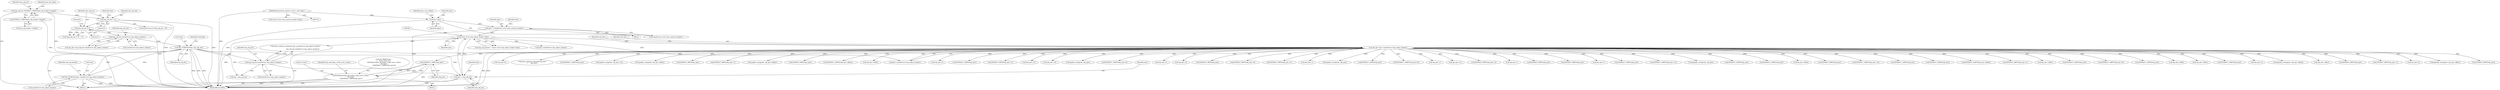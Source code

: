 digraph "0_tcpdump_a25211918f2e790c67d859d20ccf8dbb81da1598@pointer" {
"1001596" [label="(Call,EXTRACT_32BITS(obj_tptr))"];
"1000341" [label="(Call,obj_tptr=tptr+sizeof(struct lmp_object_header))"];
"1000264" [label="(Call,(const struct lmp_object_header *)tptr)"];
"1001901" [label="(Call,tptr+=lmp_obj_len)"];
"1000353" [label="(Call,ND_TCHECK2(*tptr, lmp_obj_len))"];
"1000257" [label="(Call,ND_TCHECK2(*tptr, sizeof(struct lmp_object_header)))"];
"1000349" [label="(Call,lmp_obj_len-sizeof(struct lmp_object_header))"];
"1000331" [label="(Call,lmp_obj_len % 4)"];
"1000320" [label="(Call,lmp_obj_len < 4)"];
"1000267" [label="(Call,lmp_obj_len=EXTRACT_16BITS(lmp_obj_header->length))"];
"1000269" [label="(Call,EXTRACT_16BITS(lmp_obj_header->length))"];
"1001897" [label="(Call,lmp_obj_len-sizeof(struct lmp_object_header))"];
"1000244" [label="(Call,tptr+=sizeof(const struct lmp_common_header))"];
"1000127" [label="(Call,tptr=pptr)"];
"1000112" [label="(MethodParameterIn,register const u_char *pptr)"];
"1001593" [label="(Call,bittok2str(lmp_obj_begin_verify_error_values,\n \t\t\t\"none\",\n \t\t\tEXTRACT_32BITS(obj_tptr)))"];
"1001100" [label="(Call,EXTRACT_16BITS(obj_tptr))"];
"1001748" [label="(Call,EXTRACT_8BITS(obj_tptr+3))"];
"1001796" [label="(Call,obj_tptr+12)"];
"1001785" [label="(Call,obj_tptr+10)"];
"1000420" [label="(Call,ipaddr_string(ndo, obj_tptr))"];
"1000264" [label="(Call,(const struct lmp_object_header *)tptr)"];
"1001757" [label="(Call,EXTRACT_16BITS(obj_tptr+4))"];
"1000257" [label="(Call,ND_TCHECK2(*tptr, sizeof(struct lmp_object_header)))"];
"1001858" [label="(Call,obj_tptr+3)"];
"1001758" [label="(Call,obj_tptr+4)"];
"1000129" [label="(Identifier,pptr)"];
"1000804" [label="(Call,EXTRACT_8BITS(obj_tptr))"];
"1001857" [label="(Call,EXTRACT_8BITS(obj_tptr+3))"];
"1000127" [label="(Call,tptr=pptr)"];
"1001898" [label="(Identifier,lmp_obj_len)"];
"1001723" [label="(Call,EXTRACT_8BITS(obj_tptr+1))"];
"1001701" [label="(Call,obj_tptr+1)"];
"1000332" [label="(Identifier,lmp_obj_len)"];
"1001591" [label="(Block,)"];
"1000553" [label="(Call,ipaddr_string(ndo, obj_tptr))"];
"1001823" [label="(Call,EXTRACT_32BITS(obj_tptr))"];
"1000260" [label="(Call,sizeof(struct lmp_object_header))"];
"1001905" [label="(Identifier,tlen)"];
"1000132" [label="(Call,(const struct lmp_common_header *)pptr)"];
"1000268" [label="(Identifier,lmp_obj_len)"];
"1000246" [label="(Call,sizeof(const struct lmp_common_header))"];
"1000322" [label="(Literal,4)"];
"1000131" [label="(Identifier,lmp_com_header)"];
"1000270" [label="(Call,lmp_obj_header->length)"];
"1000258" [label="(Call,*tptr)"];
"1000330" [label="(Call,(lmp_obj_len % 4) != 0)"];
"1001897" [label="(Call,lmp_obj_len-sizeof(struct lmp_object_header))"];
"1001775" [label="(Call,EXTRACT_16BITS(obj_tptr+8))"];
"1001913" [label="(MethodReturn,RET)"];
"1001705" [label="(Call,obj_tptr+1)"];
"1001800" [label="(Call,obj_tptr+12)"];
"1001736" [label="(Call,EXTRACT_8BITS(obj_tptr+2))"];
"1001720" [label="(Call,obj_tptr+1)"];
"1001649" [label="(Call,EXTRACT_8BITS(obj_tptr))"];
"1001902" [label="(Identifier,tptr)"];
"1000333" [label="(Literal,4)"];
"1001903" [label="(Identifier,lmp_obj_len)"];
"1000922" [label="(Call,EXTRACT_8BITS(obj_tptr))"];
"1000341" [label="(Call,obj_tptr=tptr+sizeof(struct lmp_object_header))"];
"1001724" [label="(Call,obj_tptr+1)"];
"1000387" [label="(Call,EXTRACT_32BITS(obj_tptr))"];
"1000326" [label="(Identifier,ndo)"];
"1000245" [label="(Identifier,tptr)"];
"1001799" [label="(Call,EXTRACT_32BITS(obj_tptr+12))"];
"1000350" [label="(Identifier,lmp_obj_len)"];
"1000334" [label="(Literal,0)"];
"1000444" [label="(Call,ip6addr_string(ndo, obj_tptr))"];
"1000263" [label="(Identifier,lmp_obj_header)"];
"1001890" [label="(Call,print_unknown_data(ndo,tptr+sizeof(struct lmp_object_header),\"\n\t    \",\n                               lmp_obj_len-sizeof(struct lmp_object_header)))"];
"1001901" [label="(Call,tptr+=lmp_obj_len)"];
"1001132" [label="(Call,EXTRACT_32BITS(obj_tptr))"];
"1000267" [label="(Call,lmp_obj_len=EXTRACT_16BITS(lmp_obj_header->length))"];
"1001618" [label="(Call,EXTRACT_32BITS(obj_tptr))"];
"1001528" [label="(Call,obj_tptr+offset)"];
"1001674" [label="(Call,EXTRACT_8BITS(obj_tptr))"];
"1001784" [label="(Call,EXTRACT_16BITS(obj_tptr+10))"];
"1000114" [label="(Block,)"];
"1000499" [label="(Call,EXTRACT_32BITS(obj_tptr))"];
"1000585" [label="(Call,EXTRACT_16BITS(obj_tptr))"];
"1001556" [label="(Call,EXTRACT_32BITS(obj_tptr+offset))"];
"1000343" [label="(Call,tptr+sizeof(struct lmp_object_header))"];
"1000342" [label="(Identifier,obj_tptr)"];
"1001719" [label="(Call,EXTRACT_8BITS(obj_tptr+1))"];
"1001498" [label="(Call,obj_tptr+offset)"];
"1000521" [label="(Call,EXTRACT_32BITS(obj_tptr))"];
"1000269" [label="(Call,EXTRACT_16BITS(lmp_obj_header->length))"];
"1000266" [label="(Identifier,tptr)"];
"1001597" [label="(Identifier,obj_tptr)"];
"1001766" [label="(Call,EXTRACT_16BITS(obj_tptr+6))"];
"1000468" [label="(Call,EXTRACT_32BITS(obj_tptr))"];
"1000244" [label="(Call,tptr+=sizeof(const struct lmp_common_header))"];
"1001163" [label="(Call,obj_tptr+offset)"];
"1000351" [label="(Call,sizeof(struct lmp_object_header))"];
"1000112" [label="(MethodParameterIn,register const u_char *pptr)"];
"1001904" [label="(Call,tlen-=lmp_obj_len)"];
"1001272" [label="(Call,obj_tptr+offset)"];
"1001594" [label="(Identifier,lmp_obj_begin_verify_error_values)"];
"1000349" [label="(Call,lmp_obj_len-sizeof(struct lmp_object_header))"];
"1000988" [label="(Call,EXTRACT_16BITS(obj_tptr))"];
"1001737" [label="(Call,obj_tptr+2)"];
"1001270" [label="(Call,ip6addr_string(ndo, obj_tptr+offset))"];
"1001380" [label="(Call,obj_tptr+offset)"];
"1000262" [label="(Call,lmp_obj_header = (const struct lmp_object_header *)tptr)"];
"1000347" [label="(Call,obj_tlen=lmp_obj_len-sizeof(struct lmp_object_header))"];
"1000320" [label="(Call,lmp_obj_len < 4)"];
"1001892" [label="(Call,tptr+sizeof(struct lmp_object_header))"];
"1001899" [label="(Call,sizeof(struct lmp_object_header))"];
"1000653" [label="(Call,EXTRACT_8BITS(obj_tptr))"];
"1001596" [label="(Call,EXTRACT_32BITS(obj_tptr))"];
"1001700" [label="(Call,EXTRACT_8BITS(obj_tptr+1))"];
"1001776" [label="(Call,obj_tptr+8)"];
"1000128" [label="(Identifier,tptr)"];
"1000348" [label="(Identifier,obj_tlen)"];
"1000321" [label="(Identifier,lmp_obj_len)"];
"1001588" [label="(Call,ND_PRINT((ndo, \"\n\t    Error Code: %s\",\n \t\tbittok2str(lmp_obj_begin_verify_error_values,\n \t\t\t\"none\",\n \t\t\tEXTRACT_32BITS(obj_tptr)))))"];
"1001526" [label="(Call,ip6addr_string(ndo, obj_tptr+offset))"];
"1000863" [label="(Call,EXTRACT_8BITS(obj_tptr))"];
"1000354" [label="(Call,*tptr)"];
"1001767" [label="(Call,obj_tptr+6)"];
"1000256" [label="(Block,)"];
"1001874" [label="(Call,print_unknown_data(ndo,obj_tptr,\"\n\t    \",obj_tlen))"];
"1000618" [label="(Call,EXTRACT_32BITS(obj_tptr))"];
"1001794" [label="(Call,ipaddr_string(ndo, obj_tptr+12))"];
"1000249" [label="(Identifier,tlen)"];
"1001161" [label="(Call,ipaddr_string(ndo, obj_tptr+offset))"];
"1000356" [label="(Identifier,lmp_obj_len)"];
"1000749" [label="(Call,EXTRACT_8BITS(obj_tptr))"];
"1000358" [label="(Identifier,hexdump)"];
"1001595" [label="(Literal,\"none\")"];
"1001593" [label="(Call,bittok2str(lmp_obj_begin_verify_error_values,\n \t\t\t\"none\",\n \t\t\tEXTRACT_32BITS(obj_tptr)))"];
"1001704" [label="(Call,EXTRACT_8BITS(obj_tptr+1))"];
"1000331" [label="(Call,lmp_obj_len % 4)"];
"1000319" [label="(ControlStructure,if (lmp_obj_len < 4))"];
"1001496" [label="(Call,ipaddr_string(ndo, obj_tptr+offset))"];
"1000701" [label="(Call,EXTRACT_8BITS(obj_tptr))"];
"1001379" [label="(Call,EXTRACT_32BITS(obj_tptr+offset))"];
"1000353" [label="(Call,ND_TCHECK2(*tptr, lmp_obj_len))"];
"1001557" [label="(Call,obj_tptr+offset)"];
"1000274" [label="(Identifier,lmp_obj_ctype)"];
"1001749" [label="(Call,obj_tptr+3)"];
"1001596" -> "1001593"  [label="AST: "];
"1001596" -> "1001597"  [label="CFG: "];
"1001597" -> "1001596"  [label="AST: "];
"1001593" -> "1001596"  [label="CFG: "];
"1001596" -> "1001913"  [label="DDG: "];
"1001596" -> "1001593"  [label="DDG: "];
"1000341" -> "1001596"  [label="DDG: "];
"1000341" -> "1000256"  [label="AST: "];
"1000341" -> "1000343"  [label="CFG: "];
"1000342" -> "1000341"  [label="AST: "];
"1000343" -> "1000341"  [label="AST: "];
"1000348" -> "1000341"  [label="CFG: "];
"1000341" -> "1001913"  [label="DDG: "];
"1000341" -> "1001913"  [label="DDG: "];
"1000264" -> "1000341"  [label="DDG: "];
"1000341" -> "1000387"  [label="DDG: "];
"1000341" -> "1000420"  [label="DDG: "];
"1000341" -> "1000444"  [label="DDG: "];
"1000341" -> "1000468"  [label="DDG: "];
"1000341" -> "1000499"  [label="DDG: "];
"1000341" -> "1000521"  [label="DDG: "];
"1000341" -> "1000553"  [label="DDG: "];
"1000341" -> "1000585"  [label="DDG: "];
"1000341" -> "1000618"  [label="DDG: "];
"1000341" -> "1000653"  [label="DDG: "];
"1000341" -> "1000701"  [label="DDG: "];
"1000341" -> "1000749"  [label="DDG: "];
"1000341" -> "1000804"  [label="DDG: "];
"1000341" -> "1000863"  [label="DDG: "];
"1000341" -> "1000922"  [label="DDG: "];
"1000341" -> "1000988"  [label="DDG: "];
"1000341" -> "1001100"  [label="DDG: "];
"1000341" -> "1001132"  [label="DDG: "];
"1000341" -> "1001161"  [label="DDG: "];
"1000341" -> "1001163"  [label="DDG: "];
"1000341" -> "1001270"  [label="DDG: "];
"1000341" -> "1001272"  [label="DDG: "];
"1000341" -> "1001379"  [label="DDG: "];
"1000341" -> "1001380"  [label="DDG: "];
"1000341" -> "1001496"  [label="DDG: "];
"1000341" -> "1001498"  [label="DDG: "];
"1000341" -> "1001526"  [label="DDG: "];
"1000341" -> "1001528"  [label="DDG: "];
"1000341" -> "1001556"  [label="DDG: "];
"1000341" -> "1001557"  [label="DDG: "];
"1000341" -> "1001618"  [label="DDG: "];
"1000341" -> "1001649"  [label="DDG: "];
"1000341" -> "1001674"  [label="DDG: "];
"1000341" -> "1001700"  [label="DDG: "];
"1000341" -> "1001701"  [label="DDG: "];
"1000341" -> "1001704"  [label="DDG: "];
"1000341" -> "1001705"  [label="DDG: "];
"1000341" -> "1001719"  [label="DDG: "];
"1000341" -> "1001720"  [label="DDG: "];
"1000341" -> "1001723"  [label="DDG: "];
"1000341" -> "1001724"  [label="DDG: "];
"1000341" -> "1001736"  [label="DDG: "];
"1000341" -> "1001737"  [label="DDG: "];
"1000341" -> "1001748"  [label="DDG: "];
"1000341" -> "1001749"  [label="DDG: "];
"1000341" -> "1001757"  [label="DDG: "];
"1000341" -> "1001758"  [label="DDG: "];
"1000341" -> "1001766"  [label="DDG: "];
"1000341" -> "1001767"  [label="DDG: "];
"1000341" -> "1001775"  [label="DDG: "];
"1000341" -> "1001776"  [label="DDG: "];
"1000341" -> "1001784"  [label="DDG: "];
"1000341" -> "1001785"  [label="DDG: "];
"1000341" -> "1001794"  [label="DDG: "];
"1000341" -> "1001796"  [label="DDG: "];
"1000341" -> "1001799"  [label="DDG: "];
"1000341" -> "1001800"  [label="DDG: "];
"1000341" -> "1001823"  [label="DDG: "];
"1000341" -> "1001857"  [label="DDG: "];
"1000341" -> "1001858"  [label="DDG: "];
"1000341" -> "1001874"  [label="DDG: "];
"1000264" -> "1000262"  [label="AST: "];
"1000264" -> "1000266"  [label="CFG: "];
"1000265" -> "1000264"  [label="AST: "];
"1000266" -> "1000264"  [label="AST: "];
"1000262" -> "1000264"  [label="CFG: "];
"1000264" -> "1001913"  [label="DDG: "];
"1000264" -> "1000262"  [label="DDG: "];
"1001901" -> "1000264"  [label="DDG: "];
"1000244" -> "1000264"  [label="DDG: "];
"1000264" -> "1000343"  [label="DDG: "];
"1000264" -> "1001890"  [label="DDG: "];
"1000264" -> "1001892"  [label="DDG: "];
"1000264" -> "1001901"  [label="DDG: "];
"1001901" -> "1000256"  [label="AST: "];
"1001901" -> "1001903"  [label="CFG: "];
"1001902" -> "1001901"  [label="AST: "];
"1001903" -> "1001901"  [label="AST: "];
"1001905" -> "1001901"  [label="CFG: "];
"1001901" -> "1001913"  [label="DDG: "];
"1000353" -> "1001901"  [label="DDG: "];
"1001897" -> "1001901"  [label="DDG: "];
"1000353" -> "1000256"  [label="AST: "];
"1000353" -> "1000356"  [label="CFG: "];
"1000354" -> "1000353"  [label="AST: "];
"1000356" -> "1000353"  [label="AST: "];
"1000358" -> "1000353"  [label="CFG: "];
"1000353" -> "1001913"  [label="DDG: "];
"1000353" -> "1001913"  [label="DDG: "];
"1000353" -> "1001913"  [label="DDG: "];
"1000353" -> "1000257"  [label="DDG: "];
"1000257" -> "1000353"  [label="DDG: "];
"1000349" -> "1000353"  [label="DDG: "];
"1000353" -> "1001897"  [label="DDG: "];
"1000353" -> "1001904"  [label="DDG: "];
"1000257" -> "1000256"  [label="AST: "];
"1000257" -> "1000260"  [label="CFG: "];
"1000258" -> "1000257"  [label="AST: "];
"1000260" -> "1000257"  [label="AST: "];
"1000263" -> "1000257"  [label="CFG: "];
"1000257" -> "1001913"  [label="DDG: "];
"1000257" -> "1001913"  [label="DDG: "];
"1000349" -> "1000347"  [label="AST: "];
"1000349" -> "1000351"  [label="CFG: "];
"1000350" -> "1000349"  [label="AST: "];
"1000351" -> "1000349"  [label="AST: "];
"1000347" -> "1000349"  [label="CFG: "];
"1000349" -> "1000347"  [label="DDG: "];
"1000331" -> "1000349"  [label="DDG: "];
"1000331" -> "1000330"  [label="AST: "];
"1000331" -> "1000333"  [label="CFG: "];
"1000332" -> "1000331"  [label="AST: "];
"1000333" -> "1000331"  [label="AST: "];
"1000334" -> "1000331"  [label="CFG: "];
"1000331" -> "1001913"  [label="DDG: "];
"1000331" -> "1000330"  [label="DDG: "];
"1000331" -> "1000330"  [label="DDG: "];
"1000320" -> "1000331"  [label="DDG: "];
"1000320" -> "1000319"  [label="AST: "];
"1000320" -> "1000322"  [label="CFG: "];
"1000321" -> "1000320"  [label="AST: "];
"1000322" -> "1000320"  [label="AST: "];
"1000326" -> "1000320"  [label="CFG: "];
"1000332" -> "1000320"  [label="CFG: "];
"1000320" -> "1001913"  [label="DDG: "];
"1000320" -> "1001913"  [label="DDG: "];
"1000267" -> "1000320"  [label="DDG: "];
"1000267" -> "1000256"  [label="AST: "];
"1000267" -> "1000269"  [label="CFG: "];
"1000268" -> "1000267"  [label="AST: "];
"1000269" -> "1000267"  [label="AST: "];
"1000274" -> "1000267"  [label="CFG: "];
"1000267" -> "1001913"  [label="DDG: "];
"1000269" -> "1000267"  [label="DDG: "];
"1000269" -> "1000270"  [label="CFG: "];
"1000270" -> "1000269"  [label="AST: "];
"1000269" -> "1001913"  [label="DDG: "];
"1001897" -> "1001890"  [label="AST: "];
"1001897" -> "1001899"  [label="CFG: "];
"1001898" -> "1001897"  [label="AST: "];
"1001899" -> "1001897"  [label="AST: "];
"1001890" -> "1001897"  [label="CFG: "];
"1001897" -> "1001890"  [label="DDG: "];
"1001897" -> "1001904"  [label="DDG: "];
"1000244" -> "1000114"  [label="AST: "];
"1000244" -> "1000246"  [label="CFG: "];
"1000245" -> "1000244"  [label="AST: "];
"1000246" -> "1000244"  [label="AST: "];
"1000249" -> "1000244"  [label="CFG: "];
"1000244" -> "1001913"  [label="DDG: "];
"1000127" -> "1000244"  [label="DDG: "];
"1000127" -> "1000114"  [label="AST: "];
"1000127" -> "1000129"  [label="CFG: "];
"1000128" -> "1000127"  [label="AST: "];
"1000129" -> "1000127"  [label="AST: "];
"1000131" -> "1000127"  [label="CFG: "];
"1000127" -> "1001913"  [label="DDG: "];
"1000112" -> "1000127"  [label="DDG: "];
"1000112" -> "1000110"  [label="AST: "];
"1000112" -> "1001913"  [label="DDG: "];
"1000112" -> "1000132"  [label="DDG: "];
"1001593" -> "1001591"  [label="AST: "];
"1001594" -> "1001593"  [label="AST: "];
"1001595" -> "1001593"  [label="AST: "];
"1001588" -> "1001593"  [label="CFG: "];
"1001593" -> "1001913"  [label="DDG: "];
"1001593" -> "1001913"  [label="DDG: "];
"1001593" -> "1001913"  [label="DDG: "];
}
